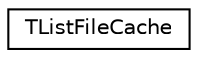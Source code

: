 digraph G
{
  edge [fontname="Helvetica",fontsize="10",labelfontname="Helvetica",labelfontsize="10"];
  node [fontname="Helvetica",fontsize="10",shape=record];
  rankdir="LR";
  Node1 [label="TListFileCache",height=0.2,width=0.4,color="black", fillcolor="white", style="filled",URL="$struct_t_list_file_cache.html"];
}
